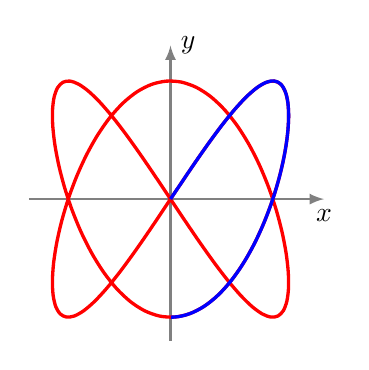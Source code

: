 \begin{tikzpicture}[scale=1.5]

     \draw[->,>=latex,thick, gray] (-1.2,0)--(1.3,0) node[below,black] {$x$};
     \draw[->,>=latex,thick, gray] (0,-1.2)--(0,1.3) node[right,black] {$y$};
     \draw [very thick, color=red,samples=100,smooth, domain=-3.14:3.14] plot({sin(2*\x r)},{sin(3*\x r)});

     \draw [very thick, color=blue,samples=100,smooth, domain=0:1.57] plot({sin(2*\x r)},{sin(3*\x r)});
\end{tikzpicture}